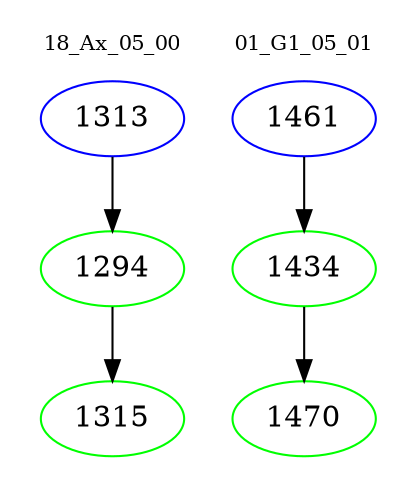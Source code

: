 digraph{
subgraph cluster_0 {
color = white
label = "18_Ax_05_00";
fontsize=10;
T0_1313 [label="1313", color="blue"]
T0_1313 -> T0_1294 [color="black"]
T0_1294 [label="1294", color="green"]
T0_1294 -> T0_1315 [color="black"]
T0_1315 [label="1315", color="green"]
}
subgraph cluster_1 {
color = white
label = "01_G1_05_01";
fontsize=10;
T1_1461 [label="1461", color="blue"]
T1_1461 -> T1_1434 [color="black"]
T1_1434 [label="1434", color="green"]
T1_1434 -> T1_1470 [color="black"]
T1_1470 [label="1470", color="green"]
}
}
